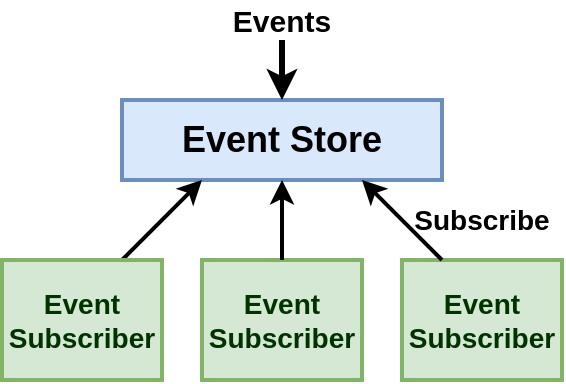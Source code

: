 <mxfile version="11.0.5" type="device"><diagram id="uM3_VcFNA1u3JxbzWTWf" name="Page-1"><mxGraphModel dx="1750" dy="949" grid="1" gridSize="10" guides="1" tooltips="1" connect="1" arrows="1" fold="1" page="1" pageScale="1" pageWidth="3000" pageHeight="3000" math="0" shadow="0"><root><mxCell id="0"/><mxCell id="1" parent="0"/><mxCell id="Au31qqX9KaL_1jeub00s-1" value="&lt;font size=&quot;1&quot;&gt;&lt;b style=&quot;font-size: 18px&quot;&gt;Event Store&lt;/b&gt;&lt;/font&gt;" style="rounded=0;whiteSpace=wrap;html=1;strokeWidth=2;fillColor=#dae8fc;strokeColor=#6c8ebf;" vertex="1" parent="1"><mxGeometry x="760" y="360" width="160" height="40" as="geometry"/></mxCell><mxCell id="Au31qqX9KaL_1jeub00s-2" value="" style="endArrow=classic;html=1;strokeWidth=3;entryX=0.5;entryY=0;entryDx=0;entryDy=0;" edge="1" parent="1" target="Au31qqX9KaL_1jeub00s-1"><mxGeometry width="50" height="50" relative="1" as="geometry"><mxPoint x="840" y="330" as="sourcePoint"/><mxPoint x="740" y="340" as="targetPoint"/></mxGeometry></mxCell><mxCell id="Au31qqX9KaL_1jeub00s-3" value="&lt;font style=&quot;font-size: 15px&quot;&gt;&lt;b&gt;Events&lt;/b&gt;&lt;/font&gt;" style="text;html=1;strokeColor=none;fillColor=none;align=center;verticalAlign=middle;whiteSpace=wrap;rounded=0;" vertex="1" parent="1"><mxGeometry x="815" y="310" width="50" height="20" as="geometry"/></mxCell><mxCell id="Au31qqX9KaL_1jeub00s-8" value="" style="endArrow=classic;html=1;strokeWidth=2;exitX=0.75;exitY=0;exitDx=0;exitDy=0;entryX=0.25;entryY=1;entryDx=0;entryDy=0;" edge="1" parent="1" source="Au31qqX9KaL_1jeub00s-10" target="Au31qqX9KaL_1jeub00s-1"><mxGeometry width="50" height="50" relative="1" as="geometry"><mxPoint x="920" y="320" as="sourcePoint"/><mxPoint x="690" y="350" as="targetPoint"/></mxGeometry></mxCell><mxCell id="Au31qqX9KaL_1jeub00s-10" value="&lt;font style=&quot;font-size: 14px&quot;&gt;&lt;b&gt;&lt;font color=&quot;#003300&quot;&gt;Event&lt;br&gt;Subscriber&lt;/font&gt;&lt;br&gt;&lt;/b&gt;&lt;/font&gt;" style="rounded=0;whiteSpace=wrap;html=1;strokeWidth=2;fillColor=#d5e8d4;strokeColor=#82b366;" vertex="1" parent="1"><mxGeometry x="700" y="440" width="80" height="60" as="geometry"/></mxCell><mxCell id="Au31qqX9KaL_1jeub00s-11" value="&lt;font style=&quot;font-size: 14px&quot;&gt;&lt;b&gt;&lt;font color=&quot;#003300&quot;&gt;Event&lt;br&gt;Subscriber&lt;/font&gt;&lt;br&gt;&lt;/b&gt;&lt;/font&gt;" style="rounded=0;whiteSpace=wrap;html=1;strokeWidth=2;fillColor=#d5e8d4;strokeColor=#82b366;" vertex="1" parent="1"><mxGeometry x="800" y="440" width="80" height="60" as="geometry"/></mxCell><mxCell id="Au31qqX9KaL_1jeub00s-12" value="&lt;font style=&quot;font-size: 14px&quot;&gt;&lt;b&gt;&lt;font color=&quot;#003300&quot;&gt;Event&lt;br&gt;Subscriber&lt;/font&gt;&lt;br&gt;&lt;/b&gt;&lt;/font&gt;" style="rounded=0;whiteSpace=wrap;html=1;strokeWidth=2;fillColor=#d5e8d4;strokeColor=#82b366;" vertex="1" parent="1"><mxGeometry x="900" y="440" width="80" height="60" as="geometry"/></mxCell><mxCell id="Au31qqX9KaL_1jeub00s-13" value="" style="endArrow=classic;html=1;strokeWidth=2;exitX=0.5;exitY=0;exitDx=0;exitDy=0;entryX=0.5;entryY=1;entryDx=0;entryDy=0;" edge="1" parent="1" source="Au31qqX9KaL_1jeub00s-11" target="Au31qqX9KaL_1jeub00s-1"><mxGeometry width="50" height="50" relative="1" as="geometry"><mxPoint x="1010" y="350" as="sourcePoint"/><mxPoint x="1070" y="310" as="targetPoint"/></mxGeometry></mxCell><mxCell id="Au31qqX9KaL_1jeub00s-14" value="" style="endArrow=classic;html=1;strokeWidth=2;exitX=0.25;exitY=0;exitDx=0;exitDy=0;entryX=0.75;entryY=1;entryDx=0;entryDy=0;" edge="1" parent="1" source="Au31qqX9KaL_1jeub00s-12" target="Au31qqX9KaL_1jeub00s-1"><mxGeometry width="50" height="50" relative="1" as="geometry"><mxPoint x="1000" y="380" as="sourcePoint"/><mxPoint x="1060" y="340" as="targetPoint"/></mxGeometry></mxCell><mxCell id="Au31qqX9KaL_1jeub00s-16" value="&lt;b&gt;&lt;font style=&quot;font-size: 14px&quot;&gt;Subscribe&lt;/font&gt;&lt;/b&gt;" style="text;html=1;strokeColor=none;fillColor=none;align=center;verticalAlign=middle;whiteSpace=wrap;rounded=0;" vertex="1" parent="1"><mxGeometry x="905" y="410" width="70" height="20" as="geometry"/></mxCell></root></mxGraphModel></diagram></mxfile>